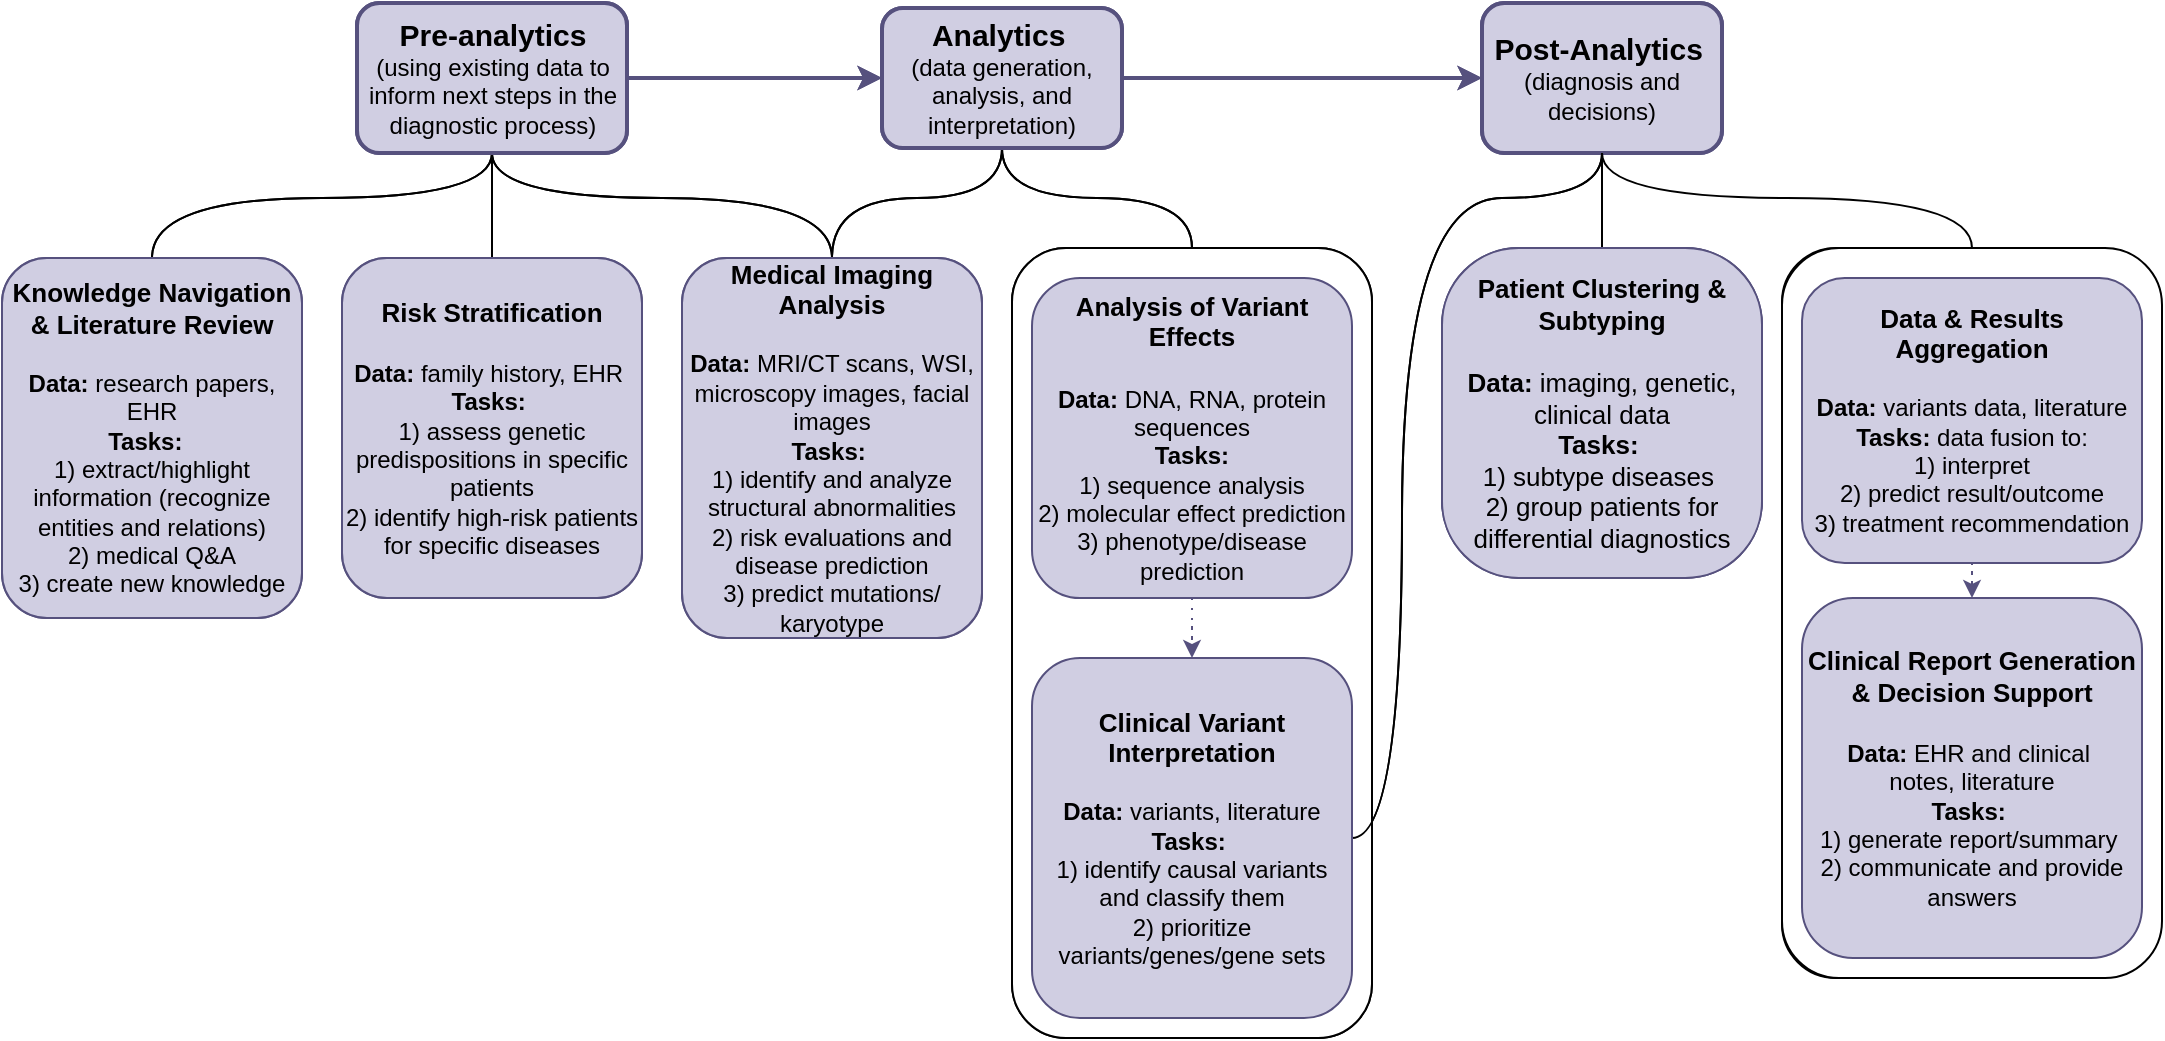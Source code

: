 <mxfile version="27.1.6">
  <diagram name="Страница — 1" id="z7CzOCxqxYnp8jumKNYB">
    <mxGraphModel dx="1317" dy="767" grid="1" gridSize="10" guides="1" tooltips="1" connect="1" arrows="1" fold="1" page="1" pageScale="1" pageWidth="827" pageHeight="1169" math="0" shadow="0">
      <root>
        <mxCell id="0" />
        <mxCell id="1" parent="0" />
        <mxCell id="ltXfafy3E8n5hStfVDKk-1" value="" style="rounded=1;whiteSpace=wrap;html=1;" vertex="1" parent="1">
          <mxGeometry x="625" y="775" width="180" height="395" as="geometry" />
        </mxCell>
        <mxCell id="ltXfafy3E8n5hStfVDKk-2" style="edgeStyle=orthogonalEdgeStyle;rounded=0;orthogonalLoop=1;jettySize=auto;html=1;curved=1;entryX=0;entryY=0.5;entryDx=0;entryDy=0;strokeWidth=2;exitX=1;exitY=0.5;exitDx=0;exitDy=0;fillColor=#d0cee2;strokeColor=#56517e;" edge="1" parent="1" source="ltXfafy3E8n5hStfVDKk-11" target="ltXfafy3E8n5hStfVDKk-5">
          <mxGeometry relative="1" as="geometry">
            <mxPoint x="550" y="570.0" as="targetPoint" />
            <Array as="points">
              <mxPoint x="510" y="690" />
              <mxPoint x="510" y="690" />
            </Array>
            <mxPoint x="720" y="530" as="sourcePoint" />
          </mxGeometry>
        </mxCell>
        <mxCell id="ltXfafy3E8n5hStfVDKk-3" style="edgeStyle=orthogonalEdgeStyle;rounded=0;orthogonalLoop=1;jettySize=auto;html=1;entryX=0.5;entryY=0;entryDx=0;entryDy=0;curved=1;endArrow=none;endFill=0;" edge="1" parent="1" source="ltXfafy3E8n5hStfVDKk-5" target="ltXfafy3E8n5hStfVDKk-1">
          <mxGeometry relative="1" as="geometry" />
        </mxCell>
        <mxCell id="ltXfafy3E8n5hStfVDKk-4" style="edgeStyle=orthogonalEdgeStyle;rounded=0;orthogonalLoop=1;jettySize=auto;html=1;entryX=0.5;entryY=0;entryDx=0;entryDy=0;curved=1;endArrow=none;endFill=0;exitX=0.5;exitY=1;exitDx=0;exitDy=0;" edge="1" parent="1" source="ltXfafy3E8n5hStfVDKk-5" target="ltXfafy3E8n5hStfVDKk-17">
          <mxGeometry relative="1" as="geometry">
            <Array as="points">
              <mxPoint x="620" y="750" />
              <mxPoint x="535" y="750" />
            </Array>
          </mxGeometry>
        </mxCell>
        <mxCell id="ltXfafy3E8n5hStfVDKk-5" value="&lt;b&gt;&lt;font style=&quot;font-size: 15px;&quot;&gt;Analytics&lt;/font&gt;&lt;/b&gt;&amp;nbsp;&lt;div&gt;(data generation, analysis, and interpretation)&lt;/div&gt;" style="whiteSpace=wrap;html=1;fillColor=#d0cee2;strokeColor=#56517e;rounded=1;strokeWidth=2;" vertex="1" parent="1">
          <mxGeometry x="560" y="655" width="120" height="70" as="geometry" />
        </mxCell>
        <mxCell id="ltXfafy3E8n5hStfVDKk-6" style="edgeStyle=orthogonalEdgeStyle;rounded=0;orthogonalLoop=1;jettySize=auto;html=1;entryX=1;entryY=0.5;entryDx=0;entryDy=0;curved=1;endArrow=none;endFill=0;exitX=0.5;exitY=1;exitDx=0;exitDy=0;" edge="1" parent="1" source="ltXfafy3E8n5hStfVDKk-7" target="ltXfafy3E8n5hStfVDKk-16">
          <mxGeometry relative="1" as="geometry">
            <mxPoint x="960" y="730" as="sourcePoint" />
            <mxPoint x="795" y="1042.5" as="targetPoint" />
            <Array as="points">
              <mxPoint x="920" y="750" />
              <mxPoint x="820" y="750" />
              <mxPoint x="820" y="1070" />
            </Array>
          </mxGeometry>
        </mxCell>
        <mxCell id="ltXfafy3E8n5hStfVDKk-7" value="&lt;font style=&quot;font-size: 15px;&quot;&gt;&lt;b&gt;Post-Analytics&lt;/b&gt;&lt;/font&gt;&amp;nbsp;&lt;div&gt;(diagnosis and decisions)&lt;/div&gt;" style="rounded=1;whiteSpace=wrap;html=1;fillColor=#d0cee2;strokeColor=#56517e;strokeWidth=2;" vertex="1" parent="1">
          <mxGeometry x="860" y="652.5" width="120" height="75" as="geometry" />
        </mxCell>
        <mxCell id="ltXfafy3E8n5hStfVDKk-8" style="edgeStyle=orthogonalEdgeStyle;rounded=0;orthogonalLoop=1;jettySize=auto;html=1;curved=1;endArrow=none;endFill=0;" edge="1" parent="1" source="ltXfafy3E8n5hStfVDKk-11" target="ltXfafy3E8n5hStfVDKk-13">
          <mxGeometry relative="1" as="geometry">
            <Array as="points">
              <mxPoint x="365" y="750" />
              <mxPoint x="195" y="750" />
            </Array>
          </mxGeometry>
        </mxCell>
        <mxCell id="ltXfafy3E8n5hStfVDKk-9" style="edgeStyle=orthogonalEdgeStyle;rounded=0;orthogonalLoop=1;jettySize=auto;html=1;entryX=0.5;entryY=0;entryDx=0;entryDy=0;curved=1;endArrow=none;endFill=0;strokeColor=default;targetPerimeterSpacing=1;shadow=0;flowAnimation=0;" edge="1" parent="1" source="ltXfafy3E8n5hStfVDKk-11" target="ltXfafy3E8n5hStfVDKk-12">
          <mxGeometry relative="1" as="geometry" />
        </mxCell>
        <mxCell id="ltXfafy3E8n5hStfVDKk-10" style="edgeStyle=orthogonalEdgeStyle;rounded=0;orthogonalLoop=1;jettySize=auto;html=1;entryX=0.5;entryY=0;entryDx=0;entryDy=0;curved=1;endArrow=none;endFill=0;exitX=0.5;exitY=1;exitDx=0;exitDy=0;" edge="1" parent="1" source="ltXfafy3E8n5hStfVDKk-11" target="ltXfafy3E8n5hStfVDKk-17">
          <mxGeometry relative="1" as="geometry">
            <Array as="points">
              <mxPoint x="365" y="750" />
              <mxPoint x="535" y="750" />
            </Array>
          </mxGeometry>
        </mxCell>
        <mxCell id="ltXfafy3E8n5hStfVDKk-11" value="&lt;b&gt;&lt;font style=&quot;font-size: 15px;&quot;&gt;Pre-analytics&lt;/font&gt;&lt;/b&gt;&lt;div&gt;&lt;font style=&quot;font-size: 12px;&quot;&gt;(enhancing next steps through existing data)&lt;/font&gt;&lt;/div&gt;" style="rounded=1;whiteSpace=wrap;html=1;fillColor=#d0cee2;strokeColor=#56517e;strokeWidth=2;" vertex="1" parent="1">
          <mxGeometry x="297.5" y="652.5" width="135" height="75" as="geometry" />
        </mxCell>
        <mxCell id="ltXfafy3E8n5hStfVDKk-12" value="&lt;div&gt;&lt;span style=&quot;font-size: 13px;&quot;&gt;&lt;b&gt;Risk Stratification&lt;/b&gt;&lt;/span&gt;&lt;br&gt;&lt;/div&gt;&lt;div&gt;&lt;span style=&quot;font-size: 13px;&quot;&gt;&lt;b&gt;&lt;br&gt;&lt;/b&gt;&lt;/span&gt;&lt;/div&gt;&lt;div&gt;&lt;b&gt;Data:&lt;/b&gt;&amp;nbsp;&lt;span style=&quot;background-color: transparent;&quot;&gt;family history,&amp;nbsp;&lt;/span&gt;&lt;span style=&quot;background-color: transparent;&quot;&gt;EHR&amp;nbsp;&lt;/span&gt;&lt;/div&gt;&lt;div&gt;&lt;b&gt;Tasks:&amp;nbsp;&lt;/b&gt;&lt;/div&gt;&lt;div&gt;&lt;span style=&quot;background-color: transparent;&quot;&gt;1) assess genetic predispositions (specific patient)&lt;/span&gt;&lt;/div&gt;&lt;div&gt;&lt;span style=&quot;background-color: initial;&quot;&gt;2) identify high-risk patients (specific disease)&lt;br&gt;&lt;/span&gt;&lt;/div&gt;" style="whiteSpace=wrap;html=1;fillColor=#d0cee2;strokeColor=#56517e;rounded=1;" vertex="1" parent="1">
          <mxGeometry x="290" y="780" width="150" height="170" as="geometry" />
        </mxCell>
        <mxCell id="ltXfafy3E8n5hStfVDKk-13" value="&lt;span style=&quot;font-size: 13px;&quot;&gt;&lt;b&gt;Knowledge Navigation &amp;amp; Literature Review&lt;/b&gt;&lt;/span&gt;&lt;br&gt;&lt;div&gt;&lt;br&gt;&lt;/div&gt;&lt;div style=&quot;&quot;&gt;&lt;b&gt;Data:&lt;/b&gt;&amp;nbsp;&lt;span style=&quot;background-color: initial;&quot;&gt;research papers, EHR&lt;/span&gt;&lt;/div&gt;&lt;div style=&quot;&quot;&gt;&lt;span style=&quot;background-color: initial;&quot;&gt;&lt;b&gt;Tasks:&lt;/b&gt;&amp;nbsp;&lt;/span&gt;&lt;span style=&quot;background-color: initial;&quot;&gt;&amp;nbsp;&lt;/span&gt;&lt;/div&gt;&lt;div style=&quot;&quot;&gt;&lt;span style=&quot;background-color: initial;&quot;&gt;1) extract/highlight information (recognize entities and relations)&lt;/span&gt;&lt;/div&gt;2) medical Q&amp;amp;A&lt;div style=&quot;&quot;&gt;&lt;span style=&quot;background-color: initial;&quot;&gt;3) create new &quot;knowledge&quot;&lt;/span&gt;&lt;/div&gt;" style="whiteSpace=wrap;html=1;fillColor=#d0cee2;strokeColor=#56517e;rounded=1;" vertex="1" parent="1">
          <mxGeometry x="120" y="780" width="150" height="180" as="geometry" />
        </mxCell>
        <mxCell id="ltXfafy3E8n5hStfVDKk-14" style="edgeStyle=orthogonalEdgeStyle;rounded=0;orthogonalLoop=1;jettySize=auto;html=1;fillColor=#d0cee2;strokeColor=#56517e;dashed=1;dashPattern=1 4;" edge="1" parent="1" source="ltXfafy3E8n5hStfVDKk-15" target="ltXfafy3E8n5hStfVDKk-16">
          <mxGeometry relative="1" as="geometry" />
        </mxCell>
        <mxCell id="ltXfafy3E8n5hStfVDKk-15" value="&lt;div&gt;&lt;span style=&quot;font-size: 13px;&quot;&gt;&lt;b&gt;Analysis of Variant Effects&lt;/b&gt;&lt;/span&gt;&lt;/div&gt;&lt;div&gt;&lt;span style=&quot;font-size: 13px;&quot;&gt;&lt;b&gt;&lt;br&gt;&lt;/b&gt;&lt;/span&gt;&lt;/div&gt;&lt;div&gt;&lt;b&gt;Data:&lt;/b&gt;&amp;nbsp;DNA, RNA, protein sequences&lt;/div&gt;&lt;div&gt;&lt;b style=&quot;background-color: initial;&quot;&gt;Tasks:&lt;/b&gt;&lt;span style=&quot;background-color: initial;&quot;&gt;&lt;br&gt;&lt;/span&gt;&lt;/div&gt;&lt;div&gt;&lt;span style=&quot;background-color: initial;&quot;&gt;1) sequence analysis&lt;/span&gt;&lt;/div&gt;&lt;div&gt;&lt;span style=&quot;background-color: initial;&quot;&gt;2) molecular effect prediction&lt;/span&gt;&lt;/div&gt;&lt;div&gt;&lt;span style=&quot;background-color: initial;&quot;&gt;3) phenotype/disease prediction&lt;/span&gt;&lt;/div&gt;" style="whiteSpace=wrap;html=1;fillColor=#d0cee2;strokeColor=#56517e;rounded=1;" vertex="1" parent="1">
          <mxGeometry x="635" y="790" width="160" height="160" as="geometry" />
        </mxCell>
        <mxCell id="ltXfafy3E8n5hStfVDKk-16" value="&lt;span style=&quot;font-size: 13px;&quot;&gt;&lt;b&gt;Clinical Variant Interpretation&lt;/b&gt;&lt;/span&gt;&lt;br&gt;&lt;div&gt;&lt;div&gt;&lt;br&gt;&lt;/div&gt;&lt;div&gt;&lt;b&gt;Data:&lt;/b&gt;&amp;nbsp;variants, literature&lt;/div&gt;&lt;div&gt;&lt;b&gt;Tasks:&lt;/b&gt;&amp;nbsp;&lt;/div&gt;&lt;div&gt;1) identify causal variants AND&lt;span style=&quot;background-color: transparent;&quot;&gt;&amp;nbsp;classify variants&lt;/span&gt;&lt;/div&gt;&lt;div&gt;2) prioritize variants/genes/gene sets&lt;/div&gt;&lt;/div&gt;" style="whiteSpace=wrap;html=1;fillColor=#d0cee2;strokeColor=#56517e;rounded=1;" vertex="1" parent="1">
          <mxGeometry x="635" y="980" width="160" height="180" as="geometry" />
        </mxCell>
        <mxCell id="ltXfafy3E8n5hStfVDKk-17" value="&lt;span style=&quot;font-size: 13px;&quot;&gt;&lt;b&gt;Medical Imaging Analysis&lt;/b&gt;&lt;/span&gt;&lt;br&gt;&lt;div&gt;&lt;div&gt;&lt;br&gt;&lt;/div&gt;&lt;div&gt;&lt;b&gt;Data:&lt;/b&gt;&amp;nbsp;MRI/CT scans, WSI, microscopy images, facial images&lt;/div&gt;&lt;div&gt;&lt;b&gt;Tasks:&lt;/b&gt;&amp;nbsp;&lt;/div&gt;&lt;div&gt;1) identify and analyze structural abnormalities&lt;/div&gt;&lt;div&gt;2) risk evaluations and disease prediction&lt;/div&gt;&lt;/div&gt;&lt;div&gt;3) predict mutations/ karyotype&lt;/div&gt;" style="whiteSpace=wrap;html=1;fillColor=#d0cee2;strokeColor=#56517e;rounded=1;" vertex="1" parent="1">
          <mxGeometry x="460" y="780" width="150" height="190" as="geometry" />
        </mxCell>
        <mxCell id="ltXfafy3E8n5hStfVDKk-18" style="edgeStyle=orthogonalEdgeStyle;rounded=0;orthogonalLoop=1;jettySize=auto;html=1;curved=1;entryX=0;entryY=0.5;entryDx=0;entryDy=0;strokeWidth=2;exitX=1;exitY=0.5;exitDx=0;exitDy=0;fillColor=#d0cee2;strokeColor=#56517e;" edge="1" parent="1" source="ltXfafy3E8n5hStfVDKk-5" target="ltXfafy3E8n5hStfVDKk-7">
          <mxGeometry relative="1" as="geometry">
            <mxPoint x="880" y="680" as="targetPoint" />
            <Array as="points">
              <mxPoint x="780" y="690" />
              <mxPoint x="780" y="690" />
            </Array>
            <mxPoint x="670" y="680" as="sourcePoint" />
          </mxGeometry>
        </mxCell>
        <mxCell id="ltXfafy3E8n5hStfVDKk-19" value="" style="rounded=1;whiteSpace=wrap;html=1;" vertex="1" parent="1">
          <mxGeometry x="1010" y="775" width="180" height="365" as="geometry" />
        </mxCell>
        <mxCell id="ltXfafy3E8n5hStfVDKk-21" style="edgeStyle=orthogonalEdgeStyle;rounded=0;orthogonalLoop=1;jettySize=auto;html=1;entryX=0.5;entryY=0;entryDx=0;entryDy=0;curved=1;endArrow=none;endFill=0;exitX=0.5;exitY=1;exitDx=0;exitDy=0;" edge="1" parent="1" source="ltXfafy3E8n5hStfVDKk-7" target="ltXfafy3E8n5hStfVDKk-25">
          <mxGeometry relative="1" as="geometry">
            <Array as="points">
              <mxPoint x="920" y="740" />
              <mxPoint x="920" y="740" />
            </Array>
            <mxPoint x="960" y="720" as="sourcePoint" />
          </mxGeometry>
        </mxCell>
        <mxCell id="ltXfafy3E8n5hStfVDKk-22" style="edgeStyle=orthogonalEdgeStyle;rounded=0;orthogonalLoop=1;jettySize=auto;html=1;fillColor=#d0cee2;strokeColor=#56517e;dashed=1;dashPattern=1 4;" edge="1" parent="1" source="ltXfafy3E8n5hStfVDKk-23" target="ltXfafy3E8n5hStfVDKk-24">
          <mxGeometry relative="1" as="geometry" />
        </mxCell>
        <mxCell id="ltXfafy3E8n5hStfVDKk-23" value="&lt;span style=&quot;font-size: 13px;&quot;&gt;&lt;b&gt;Data &amp;amp; Results Aggregation&lt;/b&gt;&lt;/span&gt;&lt;br&gt;&lt;div&gt;&lt;div&gt;&lt;br&gt;&lt;/div&gt;&lt;div&gt;&lt;b&gt;Data:&lt;/b&gt;&amp;nbsp;variants data, literature&lt;/div&gt;&lt;div&gt;&lt;b&gt;Tasks:&lt;/b&gt;&amp;nbsp;data fusion to:&lt;/div&gt;&lt;div&gt;1) interpret&lt;/div&gt;&lt;div&gt;2) predict result/outcome&lt;/div&gt;&lt;div&gt;&lt;span style=&quot;background-color: transparent;&quot;&gt;3) treatment recomendation&lt;/span&gt;&lt;/div&gt;&lt;/div&gt;" style="whiteSpace=wrap;html=1;fillColor=#d0cee2;strokeColor=#56517e;rounded=1;" vertex="1" parent="1">
          <mxGeometry x="1020" y="790" width="160" height="130" as="geometry" />
        </mxCell>
        <mxCell id="ltXfafy3E8n5hStfVDKk-24" value="&lt;span style=&quot;font-size: 13px;&quot;&gt;&lt;b&gt;Clinical Report Generation &amp;amp; Decision Support&lt;/b&gt;&lt;/span&gt;&lt;br&gt;&lt;div style=&quot;&quot;&gt;&lt;div style=&quot;font-size: 13px;&quot;&gt;&lt;br&gt;&lt;/div&gt;&lt;div style=&quot;&quot;&gt;&lt;font style=&quot;font-size: 12px;&quot;&gt;&lt;b style=&quot;&quot;&gt;Data:&lt;/b&gt;&amp;nbsp;EHR and clinical notes, literature&lt;/font&gt;&lt;/div&gt;&lt;div style=&quot;&quot;&gt;&lt;font style=&quot;font-size: 12px;&quot;&gt;&lt;b style=&quot;&quot;&gt;Tasks:&lt;/b&gt;&amp;nbsp;&lt;/font&gt;&lt;/div&gt;&lt;div style=&quot;&quot;&gt;&lt;font style=&quot;font-size: 12px;&quot;&gt;1) generate report/summary - support professionals&lt;/font&gt;&lt;/div&gt;&lt;div style=&quot;&quot;&gt;&lt;font style=&quot;font-size: 12px;&quot;&gt;2) communicate + provide answers - replace doctors&lt;/font&gt;&lt;/div&gt;&lt;/div&gt;" style="whiteSpace=wrap;html=1;fillColor=#d0cee2;strokeColor=#56517e;rounded=1;" vertex="1" parent="1">
          <mxGeometry x="1020" y="950" width="160" height="180" as="geometry" />
        </mxCell>
        <mxCell id="ltXfafy3E8n5hStfVDKk-25" value="&lt;span style=&quot;font-size: 13px;&quot;&gt;&lt;b&gt;Patient Clustering &amp;amp; Subtyping&lt;/b&gt;&lt;/span&gt;&lt;br&gt;&lt;div style=&quot;font-size: 13px;&quot;&gt;&lt;div&gt;&lt;br&gt;&lt;/div&gt;&lt;div&gt;&lt;b&gt;Data:&lt;/b&gt;&amp;nbsp;imaging, genetic, clinical data&lt;/div&gt;&lt;div&gt;&lt;b&gt;Tasks:&lt;/b&gt;&amp;nbsp;&lt;/div&gt;&lt;div&gt;1) subtype diseases&amp;nbsp;&lt;/div&gt;&lt;div&gt;2) group patients for differential diagnostics&lt;/div&gt;&lt;/div&gt;" style="whiteSpace=wrap;html=1;fillColor=#d0cee2;strokeColor=#56517e;rounded=1;arcSize=24;" vertex="1" parent="1">
          <mxGeometry x="840" y="775" width="160" height="165" as="geometry" />
        </mxCell>
        <mxCell id="ltXfafy3E8n5hStfVDKk-26" value="" style="rounded=1;whiteSpace=wrap;html=1;" vertex="1" parent="1">
          <mxGeometry x="625" y="775" width="180" height="395" as="geometry" />
        </mxCell>
        <mxCell id="ltXfafy3E8n5hStfVDKk-27" style="edgeStyle=orthogonalEdgeStyle;rounded=0;orthogonalLoop=1;jettySize=auto;html=1;curved=1;entryX=0;entryY=0.5;entryDx=0;entryDy=0;strokeWidth=2;exitX=1;exitY=0.5;exitDx=0;exitDy=0;fillColor=#d0cee2;strokeColor=#56517e;" edge="1" parent="1" source="ltXfafy3E8n5hStfVDKk-36" target="ltXfafy3E8n5hStfVDKk-30">
          <mxGeometry relative="1" as="geometry">
            <mxPoint x="550" y="570.0" as="targetPoint" />
            <Array as="points">
              <mxPoint x="510" y="690" />
              <mxPoint x="510" y="690" />
            </Array>
            <mxPoint x="720" y="530" as="sourcePoint" />
          </mxGeometry>
        </mxCell>
        <mxCell id="ltXfafy3E8n5hStfVDKk-28" style="edgeStyle=orthogonalEdgeStyle;rounded=0;orthogonalLoop=1;jettySize=auto;html=1;entryX=0.5;entryY=0;entryDx=0;entryDy=0;curved=1;endArrow=none;endFill=0;" edge="1" parent="1" source="ltXfafy3E8n5hStfVDKk-30" target="ltXfafy3E8n5hStfVDKk-26">
          <mxGeometry relative="1" as="geometry" />
        </mxCell>
        <mxCell id="ltXfafy3E8n5hStfVDKk-29" style="edgeStyle=orthogonalEdgeStyle;rounded=0;orthogonalLoop=1;jettySize=auto;html=1;entryX=0.5;entryY=0;entryDx=0;entryDy=0;curved=1;endArrow=none;endFill=0;exitX=0.5;exitY=1;exitDx=0;exitDy=0;" edge="1" parent="1" source="ltXfafy3E8n5hStfVDKk-30" target="ltXfafy3E8n5hStfVDKk-42">
          <mxGeometry relative="1" as="geometry">
            <Array as="points">
              <mxPoint x="620" y="750" />
              <mxPoint x="535" y="750" />
            </Array>
          </mxGeometry>
        </mxCell>
        <mxCell id="ltXfafy3E8n5hStfVDKk-30" value="&lt;b&gt;&lt;font style=&quot;font-size: 15px;&quot;&gt;Analytics&lt;/font&gt;&lt;/b&gt;&amp;nbsp;&lt;div&gt;(data generation, analysis, and interpretation)&lt;/div&gt;" style="whiteSpace=wrap;html=1;fillColor=#d0cee2;strokeColor=#56517e;rounded=1;strokeWidth=2;" vertex="1" parent="1">
          <mxGeometry x="560" y="655" width="120" height="70" as="geometry" />
        </mxCell>
        <mxCell id="ltXfafy3E8n5hStfVDKk-31" style="edgeStyle=orthogonalEdgeStyle;rounded=0;orthogonalLoop=1;jettySize=auto;html=1;entryX=1;entryY=0.5;entryDx=0;entryDy=0;curved=1;endArrow=none;endFill=0;exitX=0.5;exitY=1;exitDx=0;exitDy=0;" edge="1" parent="1" source="ltXfafy3E8n5hStfVDKk-32" target="ltXfafy3E8n5hStfVDKk-41">
          <mxGeometry relative="1" as="geometry">
            <mxPoint x="960" y="730" as="sourcePoint" />
            <mxPoint x="795" y="1042.5" as="targetPoint" />
            <Array as="points">
              <mxPoint x="920" y="750" />
              <mxPoint x="820" y="750" />
              <mxPoint x="820" y="1070" />
            </Array>
          </mxGeometry>
        </mxCell>
        <mxCell id="ltXfafy3E8n5hStfVDKk-32" value="&lt;font style=&quot;font-size: 15px;&quot;&gt;&lt;b&gt;Post-Analytics&lt;/b&gt;&lt;/font&gt;&amp;nbsp;&lt;div&gt;(diagnosis and decisions)&lt;/div&gt;" style="rounded=1;whiteSpace=wrap;html=1;fillColor=#d0cee2;strokeColor=#56517e;strokeWidth=2;" vertex="1" parent="1">
          <mxGeometry x="860" y="652.5" width="120" height="75" as="geometry" />
        </mxCell>
        <mxCell id="ltXfafy3E8n5hStfVDKk-33" style="edgeStyle=orthogonalEdgeStyle;rounded=0;orthogonalLoop=1;jettySize=auto;html=1;curved=1;endArrow=none;endFill=0;" edge="1" parent="1" source="ltXfafy3E8n5hStfVDKk-36" target="ltXfafy3E8n5hStfVDKk-38">
          <mxGeometry relative="1" as="geometry">
            <Array as="points">
              <mxPoint x="365" y="750" />
              <mxPoint x="195" y="750" />
            </Array>
          </mxGeometry>
        </mxCell>
        <mxCell id="ltXfafy3E8n5hStfVDKk-34" style="edgeStyle=orthogonalEdgeStyle;rounded=0;orthogonalLoop=1;jettySize=auto;html=1;entryX=0.5;entryY=0;entryDx=0;entryDy=0;curved=1;endArrow=none;endFill=0;strokeColor=default;targetPerimeterSpacing=1;shadow=0;flowAnimation=0;" edge="1" parent="1" source="ltXfafy3E8n5hStfVDKk-36" target="ltXfafy3E8n5hStfVDKk-37">
          <mxGeometry relative="1" as="geometry" />
        </mxCell>
        <mxCell id="ltXfafy3E8n5hStfVDKk-35" style="edgeStyle=orthogonalEdgeStyle;rounded=0;orthogonalLoop=1;jettySize=auto;html=1;entryX=0.5;entryY=0;entryDx=0;entryDy=0;curved=1;endArrow=none;endFill=0;exitX=0.5;exitY=1;exitDx=0;exitDy=0;" edge="1" parent="1" source="ltXfafy3E8n5hStfVDKk-36" target="ltXfafy3E8n5hStfVDKk-42">
          <mxGeometry relative="1" as="geometry">
            <Array as="points">
              <mxPoint x="365" y="750" />
              <mxPoint x="535" y="750" />
            </Array>
          </mxGeometry>
        </mxCell>
        <mxCell id="ltXfafy3E8n5hStfVDKk-36" value="&lt;b&gt;&lt;font style=&quot;font-size: 15px;&quot;&gt;Pre-analytics&lt;/font&gt;&lt;/b&gt;&lt;div&gt;&lt;font style=&quot;font-size: 12px;&quot;&gt;(using existing data to inform next steps in the diagnostic process)&lt;/font&gt;&lt;/div&gt;" style="rounded=1;whiteSpace=wrap;html=1;fillColor=#d0cee2;strokeColor=#56517e;strokeWidth=2;" vertex="1" parent="1">
          <mxGeometry x="297.5" y="652.5" width="135" height="75" as="geometry" />
        </mxCell>
        <mxCell id="ltXfafy3E8n5hStfVDKk-37" value="&lt;div&gt;&lt;span style=&quot;font-size: 13px;&quot;&gt;&lt;b&gt;Risk Stratification&lt;/b&gt;&lt;/span&gt;&lt;br&gt;&lt;/div&gt;&lt;div&gt;&lt;span style=&quot;font-size: 13px;&quot;&gt;&lt;b&gt;&lt;br&gt;&lt;/b&gt;&lt;/span&gt;&lt;/div&gt;&lt;div&gt;&lt;b&gt;Data:&lt;/b&gt;&amp;nbsp;&lt;span style=&quot;background-color: transparent;&quot;&gt;family history,&amp;nbsp;&lt;/span&gt;&lt;span style=&quot;background-color: transparent;&quot;&gt;EHR&amp;nbsp;&lt;/span&gt;&lt;/div&gt;&lt;div&gt;&lt;b&gt;Tasks:&amp;nbsp;&lt;/b&gt;&lt;/div&gt;&lt;div&gt;&lt;span style=&quot;background-color: transparent;&quot;&gt;1)&amp;nbsp;&lt;/span&gt;&lt;span style=&quot;background-color: transparent;&quot;&gt;assess genetic predispositions in specific patients&lt;/span&gt;&lt;/div&gt;&lt;div&gt;&lt;span style=&quot;background-color: initial;&quot;&gt;2)&amp;nbsp;&lt;/span&gt;&lt;span style=&quot;background-color: transparent;&quot;&gt;identify high-risk patients for specific diseases&lt;/span&gt;&lt;span style=&quot;background-color: initial;&quot;&gt;&lt;br&gt;&lt;/span&gt;&lt;/div&gt;" style="whiteSpace=wrap;html=1;fillColor=#d0cee2;strokeColor=#56517e;rounded=1;" vertex="1" parent="1">
          <mxGeometry x="290" y="780" width="150" height="170" as="geometry" />
        </mxCell>
        <mxCell id="ltXfafy3E8n5hStfVDKk-38" value="&lt;span style=&quot;font-size: 13px;&quot;&gt;&lt;b&gt;Knowledge Navigation &amp;amp; Literature Review&lt;/b&gt;&lt;/span&gt;&lt;br&gt;&lt;div&gt;&lt;br&gt;&lt;/div&gt;&lt;div style=&quot;&quot;&gt;&lt;b&gt;Data:&lt;/b&gt;&amp;nbsp;&lt;span style=&quot;background-color: initial;&quot;&gt;research papers, EHR&lt;/span&gt;&lt;/div&gt;&lt;div style=&quot;&quot;&gt;&lt;span style=&quot;background-color: initial;&quot;&gt;&lt;b&gt;Tasks:&lt;/b&gt;&amp;nbsp;&lt;/span&gt;&lt;span style=&quot;background-color: initial;&quot;&gt;&amp;nbsp;&lt;/span&gt;&lt;/div&gt;&lt;div style=&quot;&quot;&gt;&lt;span style=&quot;background-color: initial;&quot;&gt;1) extract/highlight information (recognize entities and relations)&lt;/span&gt;&lt;/div&gt;2) medical Q&amp;amp;A&lt;div style=&quot;&quot;&gt;&lt;span style=&quot;background-color: initial;&quot;&gt;3) create new knowledge&lt;/span&gt;&lt;/div&gt;" style="whiteSpace=wrap;html=1;fillColor=#d0cee2;strokeColor=#56517e;rounded=1;" vertex="1" parent="1">
          <mxGeometry x="120" y="780" width="150" height="180" as="geometry" />
        </mxCell>
        <mxCell id="ltXfafy3E8n5hStfVDKk-39" style="edgeStyle=orthogonalEdgeStyle;rounded=0;orthogonalLoop=1;jettySize=auto;html=1;fillColor=#d0cee2;strokeColor=#56517e;dashed=1;dashPattern=1 4;" edge="1" parent="1" source="ltXfafy3E8n5hStfVDKk-40" target="ltXfafy3E8n5hStfVDKk-41">
          <mxGeometry relative="1" as="geometry" />
        </mxCell>
        <mxCell id="ltXfafy3E8n5hStfVDKk-40" value="&lt;div&gt;&lt;span style=&quot;font-size: 13px;&quot;&gt;&lt;b&gt;Analysis of Variant Effects&lt;/b&gt;&lt;/span&gt;&lt;/div&gt;&lt;div&gt;&lt;span style=&quot;font-size: 13px;&quot;&gt;&lt;b&gt;&lt;br&gt;&lt;/b&gt;&lt;/span&gt;&lt;/div&gt;&lt;div&gt;&lt;b&gt;Data:&lt;/b&gt;&amp;nbsp;DNA, RNA, protein sequences&lt;/div&gt;&lt;div&gt;&lt;b style=&quot;background-color: initial;&quot;&gt;Tasks:&lt;/b&gt;&lt;span style=&quot;background-color: initial;&quot;&gt;&lt;br&gt;&lt;/span&gt;&lt;/div&gt;&lt;div&gt;&lt;span style=&quot;background-color: initial;&quot;&gt;1) sequence analysis&lt;/span&gt;&lt;/div&gt;&lt;div&gt;&lt;span style=&quot;background-color: initial;&quot;&gt;2) molecular effect prediction&lt;/span&gt;&lt;/div&gt;&lt;div&gt;&lt;span style=&quot;background-color: initial;&quot;&gt;3) phenotype/disease prediction&lt;/span&gt;&lt;/div&gt;" style="whiteSpace=wrap;html=1;fillColor=#d0cee2;strokeColor=#56517e;rounded=1;" vertex="1" parent="1">
          <mxGeometry x="635" y="790" width="160" height="160" as="geometry" />
        </mxCell>
        <mxCell id="ltXfafy3E8n5hStfVDKk-41" value="&lt;span style=&quot;font-size: 13px;&quot;&gt;&lt;b&gt;Clinical Variant Interpretation&lt;/b&gt;&lt;/span&gt;&lt;br&gt;&lt;div&gt;&lt;div&gt;&lt;br&gt;&lt;/div&gt;&lt;div&gt;&lt;b&gt;Data:&lt;/b&gt;&amp;nbsp;variants, literature&lt;/div&gt;&lt;div&gt;&lt;b&gt;Tasks:&lt;/b&gt;&amp;nbsp;&lt;/div&gt;&lt;div&gt;1) identify causal variants and&lt;span style=&quot;background-color: transparent;&quot;&gt;&amp;nbsp;classify them&lt;/span&gt;&lt;/div&gt;&lt;div&gt;2) prioritize variants/genes/gene sets&lt;/div&gt;&lt;/div&gt;" style="whiteSpace=wrap;html=1;fillColor=#d0cee2;strokeColor=#56517e;rounded=1;" vertex="1" parent="1">
          <mxGeometry x="635" y="980" width="160" height="180" as="geometry" />
        </mxCell>
        <mxCell id="ltXfafy3E8n5hStfVDKk-42" value="&lt;span style=&quot;font-size: 13px;&quot;&gt;&lt;b&gt;Medical Imaging Analysis&lt;/b&gt;&lt;/span&gt;&lt;br&gt;&lt;div&gt;&lt;div&gt;&lt;br&gt;&lt;/div&gt;&lt;div&gt;&lt;b&gt;Data:&lt;/b&gt;&amp;nbsp;MRI/CT scans, WSI, microscopy images, facial images&lt;/div&gt;&lt;div&gt;&lt;b&gt;Tasks:&lt;/b&gt;&amp;nbsp;&lt;/div&gt;&lt;div&gt;1) identify and analyze structural abnormalities&lt;/div&gt;&lt;div&gt;2) risk evaluations and disease prediction&lt;/div&gt;&lt;/div&gt;&lt;div&gt;3) predict mutations/ karyotype&lt;/div&gt;" style="whiteSpace=wrap;html=1;fillColor=#d0cee2;strokeColor=#56517e;rounded=1;" vertex="1" parent="1">
          <mxGeometry x="460" y="780" width="150" height="190" as="geometry" />
        </mxCell>
        <mxCell id="ltXfafy3E8n5hStfVDKk-43" style="edgeStyle=orthogonalEdgeStyle;rounded=0;orthogonalLoop=1;jettySize=auto;html=1;curved=1;entryX=0;entryY=0.5;entryDx=0;entryDy=0;strokeWidth=2;exitX=1;exitY=0.5;exitDx=0;exitDy=0;fillColor=#d0cee2;strokeColor=#56517e;" edge="1" parent="1" source="ltXfafy3E8n5hStfVDKk-30" target="ltXfafy3E8n5hStfVDKk-32">
          <mxGeometry relative="1" as="geometry">
            <mxPoint x="880" y="680" as="targetPoint" />
            <Array as="points">
              <mxPoint x="780" y="690" />
              <mxPoint x="780" y="690" />
            </Array>
            <mxPoint x="670" y="680" as="sourcePoint" />
          </mxGeometry>
        </mxCell>
        <mxCell id="ltXfafy3E8n5hStfVDKk-44" value="" style="rounded=1;whiteSpace=wrap;html=1;" vertex="1" parent="1">
          <mxGeometry x="1010" y="775" width="190" height="365" as="geometry" />
        </mxCell>
        <mxCell id="ltXfafy3E8n5hStfVDKk-45" style="edgeStyle=orthogonalEdgeStyle;rounded=0;orthogonalLoop=1;jettySize=auto;html=1;entryX=0.5;entryY=0;entryDx=0;entryDy=0;curved=1;endArrow=none;endFill=0;exitX=0.5;exitY=1;exitDx=0;exitDy=0;" edge="1" parent="1" source="ltXfafy3E8n5hStfVDKk-32" target="ltXfafy3E8n5hStfVDKk-44">
          <mxGeometry relative="1" as="geometry">
            <mxPoint x="960" y="720" as="sourcePoint" />
            <Array as="points">
              <mxPoint x="920" y="750" />
              <mxPoint x="1105" y="750" />
            </Array>
          </mxGeometry>
        </mxCell>
        <mxCell id="ltXfafy3E8n5hStfVDKk-46" style="edgeStyle=orthogonalEdgeStyle;rounded=0;orthogonalLoop=1;jettySize=auto;html=1;entryX=0.5;entryY=0;entryDx=0;entryDy=0;curved=1;endArrow=none;endFill=0;exitX=0.5;exitY=1;exitDx=0;exitDy=0;" edge="1" parent="1" source="ltXfafy3E8n5hStfVDKk-32" target="ltXfafy3E8n5hStfVDKk-50">
          <mxGeometry relative="1" as="geometry">
            <Array as="points">
              <mxPoint x="920" y="740" />
              <mxPoint x="920" y="740" />
            </Array>
            <mxPoint x="960" y="720" as="sourcePoint" />
          </mxGeometry>
        </mxCell>
        <mxCell id="ltXfafy3E8n5hStfVDKk-47" style="edgeStyle=orthogonalEdgeStyle;rounded=0;orthogonalLoop=1;jettySize=auto;html=1;fillColor=#d0cee2;strokeColor=#56517e;dashed=1;dashPattern=1 4;" edge="1" parent="1" source="ltXfafy3E8n5hStfVDKk-48" target="ltXfafy3E8n5hStfVDKk-49">
          <mxGeometry relative="1" as="geometry" />
        </mxCell>
        <mxCell id="ltXfafy3E8n5hStfVDKk-48" value="&lt;span style=&quot;font-size: 13px;&quot;&gt;&lt;b&gt;Data &amp;amp; Results Aggregation&lt;/b&gt;&lt;/span&gt;&lt;br&gt;&lt;div&gt;&lt;div&gt;&lt;br&gt;&lt;/div&gt;&lt;div&gt;&lt;b&gt;Data:&lt;/b&gt;&amp;nbsp;variants data, literature&lt;/div&gt;&lt;div&gt;&lt;b&gt;Tasks:&lt;/b&gt;&amp;nbsp;data fusion to:&lt;/div&gt;&lt;div&gt;1) interpret&lt;/div&gt;&lt;div&gt;2) predict result/outcome&lt;/div&gt;&lt;div&gt;&lt;span style=&quot;background-color: transparent;&quot;&gt;3) treatment recommendation&lt;/span&gt;&lt;/div&gt;&lt;/div&gt;" style="whiteSpace=wrap;html=1;fillColor=#d0cee2;strokeColor=#56517e;rounded=1;" vertex="1" parent="1">
          <mxGeometry x="1020" y="790" width="170" height="142.5" as="geometry" />
        </mxCell>
        <mxCell id="ltXfafy3E8n5hStfVDKk-49" value="&lt;span style=&quot;font-size: 13px;&quot;&gt;&lt;b&gt;Clinical Report Generation &amp;amp; Decision Support&lt;/b&gt;&lt;/span&gt;&lt;br&gt;&lt;div style=&quot;&quot;&gt;&lt;div style=&quot;font-size: 13px;&quot;&gt;&lt;br&gt;&lt;/div&gt;&lt;div style=&quot;&quot;&gt;&lt;font style=&quot;font-size: 12px;&quot;&gt;&lt;b style=&quot;&quot;&gt;Data:&lt;/b&gt;&amp;nbsp;EHR and clinical&amp;nbsp;&lt;/font&gt;&lt;/div&gt;&lt;div style=&quot;&quot;&gt;&lt;font style=&quot;font-size: 12px;&quot;&gt;notes, literature&lt;/font&gt;&lt;/div&gt;&lt;div style=&quot;&quot;&gt;&lt;font style=&quot;font-size: 12px;&quot;&gt;&lt;b style=&quot;&quot;&gt;Tasks:&lt;/b&gt;&amp;nbsp;&lt;/font&gt;&lt;/div&gt;&lt;div style=&quot;&quot;&gt;&lt;font style=&quot;font-size: 12px;&quot;&gt;1)&amp;nbsp;&lt;/font&gt;&lt;span style=&quot;background-color: transparent;&quot;&gt;generate report/summary&amp;nbsp;&lt;/span&gt;&lt;/div&gt;&lt;div style=&quot;&quot;&gt;&lt;font style=&quot;font-size: 12px;&quot;&gt;2)&amp;nbsp;&lt;/font&gt;&lt;span style=&quot;background-color: transparent;&quot;&gt;communicate and provide answers&lt;/span&gt;&lt;/div&gt;&lt;/div&gt;" style="whiteSpace=wrap;html=1;fillColor=#d0cee2;strokeColor=#56517e;rounded=1;" vertex="1" parent="1">
          <mxGeometry x="1020" y="950" width="170" height="180" as="geometry" />
        </mxCell>
        <mxCell id="ltXfafy3E8n5hStfVDKk-50" value="&lt;span style=&quot;font-size: 13px;&quot;&gt;&lt;b&gt;Patient Clustering &amp;amp; Subtyping&lt;/b&gt;&lt;/span&gt;&lt;br&gt;&lt;div style=&quot;font-size: 13px;&quot;&gt;&lt;div&gt;&lt;br&gt;&lt;/div&gt;&lt;div&gt;&lt;b&gt;Data:&lt;/b&gt;&amp;nbsp;imaging, genetic, clinical data&lt;/div&gt;&lt;div&gt;&lt;b&gt;Tasks:&lt;/b&gt;&amp;nbsp;&lt;/div&gt;&lt;div&gt;1) subtype diseases&amp;nbsp;&lt;/div&gt;&lt;div&gt;2) group patients for differential diagnostics&lt;/div&gt;&lt;/div&gt;" style="whiteSpace=wrap;html=1;fillColor=#d0cee2;strokeColor=#56517e;rounded=1;arcSize=24;" vertex="1" parent="1">
          <mxGeometry x="840" y="775" width="160" height="165" as="geometry" />
        </mxCell>
      </root>
    </mxGraphModel>
  </diagram>
</mxfile>
